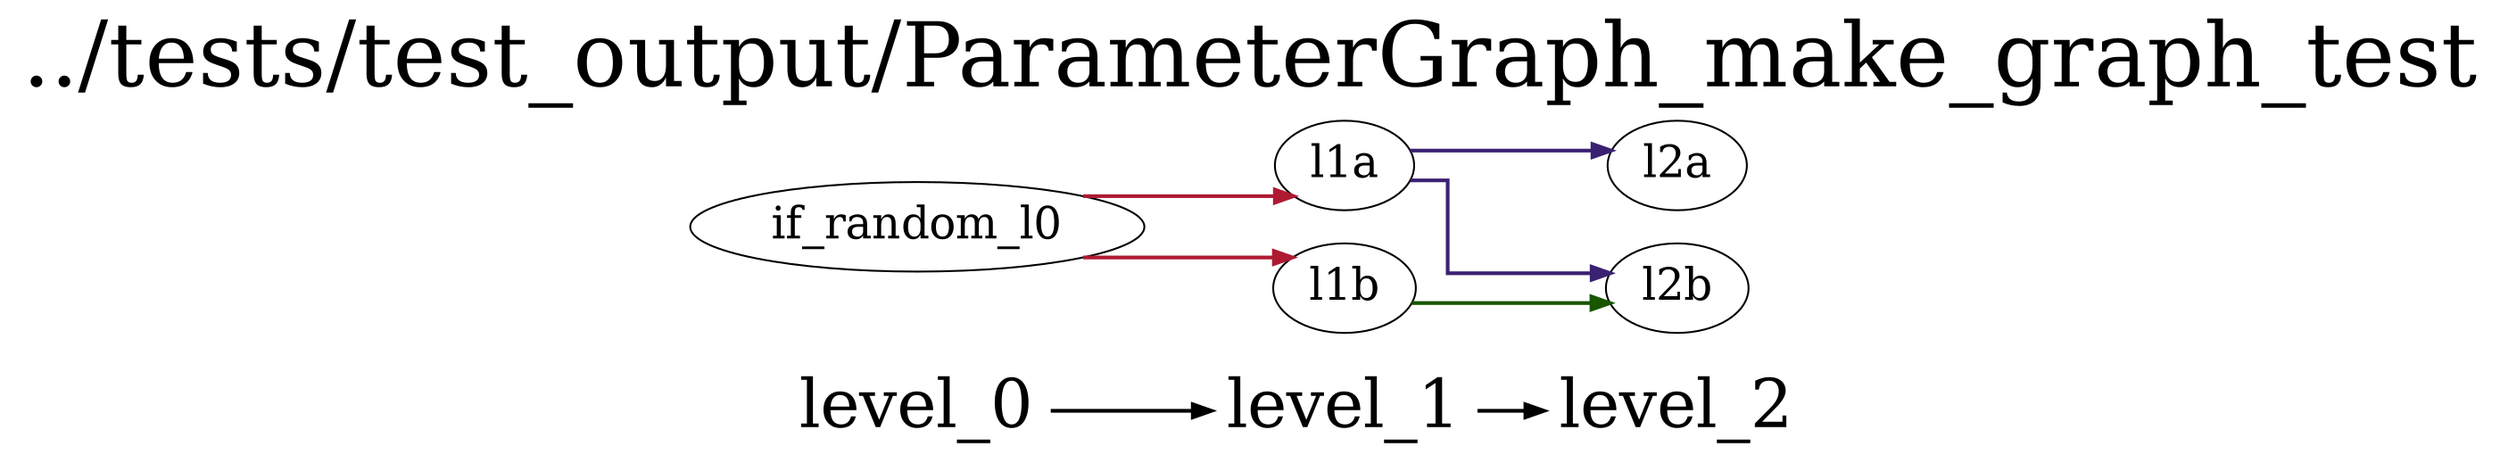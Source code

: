 digraph G {
          splines=ortho;
          fontsize = 48;
          rankdir = "LR";
          node[fontsize=24];
          edge[penwidth=2];
          {
          node [shape=plaintext fontsize=36];
          level_0 -> 
          level_1 -> 
          level_2
          }
          {rank = same;
          level_0;
          if_random_l0;
          }
          {rank = same;
          level_1;
          l1a;
          l1b;
          }
          {rank = same;
          level_2;
          l2a;
          l2b;
          }
          l1a -> l2a [color="#3B2172"];
          l1a -> l2b [color="#3B2172"];
          l1b -> l2b [color="#195600"];
          if_random_l0 -> l1a [color="#AE1A32"];
          if_random_l0 -> l1b [color="#AE1A32"];
          labelloc = "t";
          label = "../tests/test_output/ParameterGraph_make_graph_test";
}